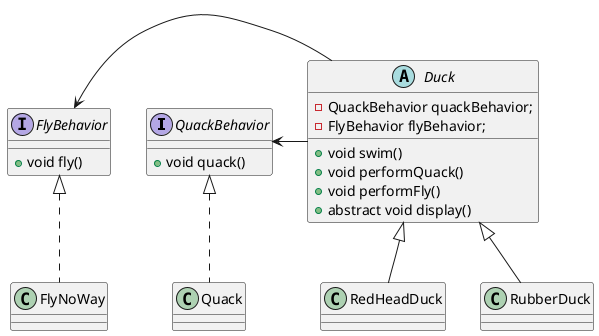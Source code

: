 @startuml
'https://plantuml.com/class-diagram

interface QuackBehavior {
    + void quack()
}
interface FlyBehavior {
    + void fly()
}
abstract class Duck {
    - QuackBehavior quackBehavior;
    - FlyBehavior flyBehavior;
    + void swim()
    + void performQuack()
    + void performFly()
    + abstract void display()
}
class RedHeadDuck extends Duck
class RubberDuck extends Duck

class Quack implements QuackBehavior
class FlyNoWay implements FlyBehavior


Duck --l-> QuackBehavior
Duck -l-> FlyBehavior

@enduml